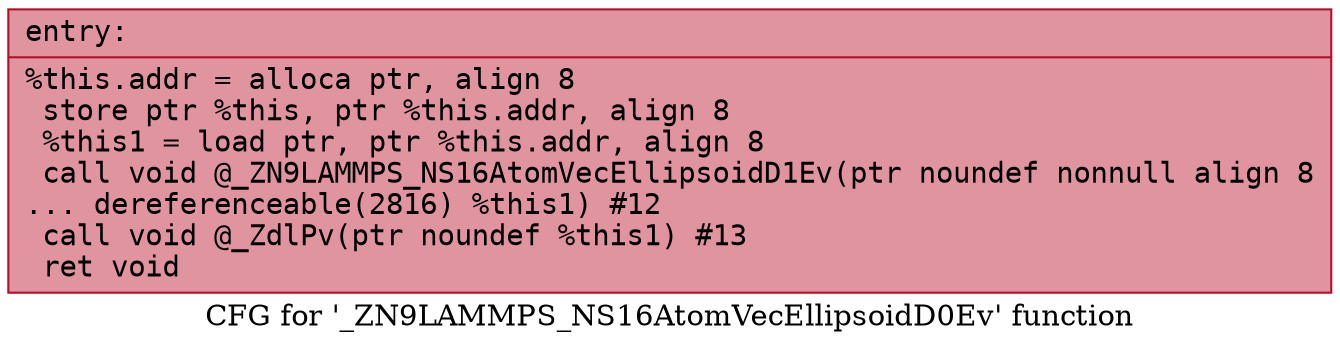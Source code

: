 digraph "CFG for '_ZN9LAMMPS_NS16AtomVecEllipsoidD0Ev' function" {
	label="CFG for '_ZN9LAMMPS_NS16AtomVecEllipsoidD0Ev' function";

	Node0x556728d5b310 [shape=record,color="#b70d28ff", style=filled, fillcolor="#b70d2870" fontname="Courier",label="{entry:\l|  %this.addr = alloca ptr, align 8\l  store ptr %this, ptr %this.addr, align 8\l  %this1 = load ptr, ptr %this.addr, align 8\l  call void @_ZN9LAMMPS_NS16AtomVecEllipsoidD1Ev(ptr noundef nonnull align 8\l... dereferenceable(2816) %this1) #12\l  call void @_ZdlPv(ptr noundef %this1) #13\l  ret void\l}"];
}
